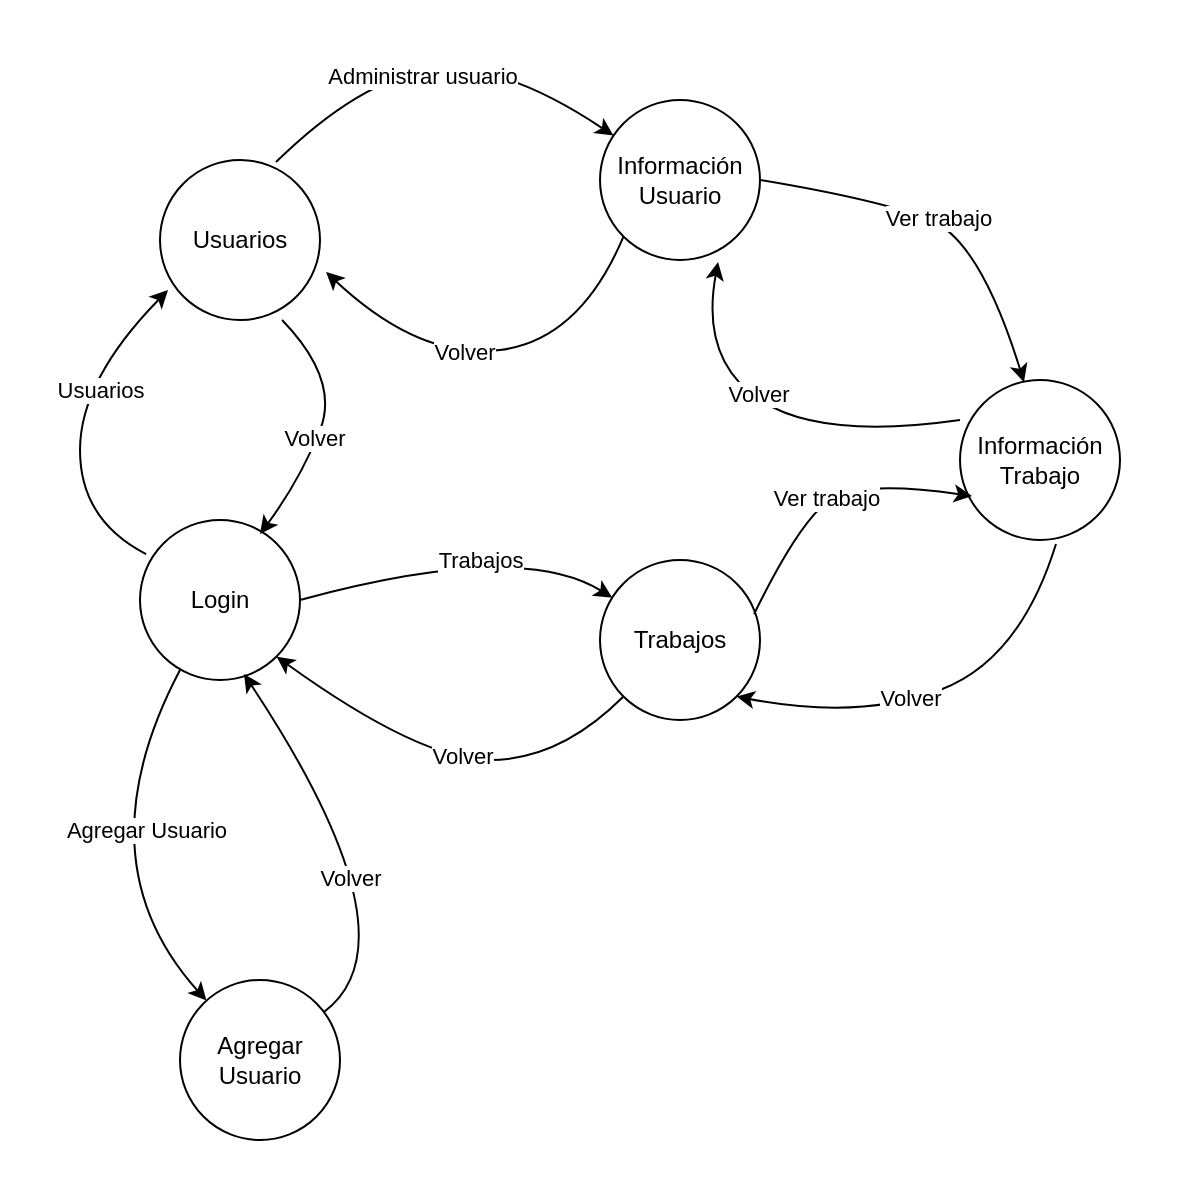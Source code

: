 <mxfile version="22.1.3" type="device">
  <diagram name="Page-1" id="39fPUp5zSJT6BrBcXp-8">
    <mxGraphModel dx="1434" dy="787" grid="1" gridSize="10" guides="1" tooltips="1" connect="1" arrows="1" fold="1" page="1" pageScale="1" pageWidth="850" pageHeight="1100" math="0" shadow="0">
      <root>
        <mxCell id="0" />
        <mxCell id="1" parent="0" />
        <mxCell id="G3nq_EYNlLwuAzGxM-8_-1" value="Agregar Usuario" style="ellipse;whiteSpace=wrap;html=1;aspect=fixed;" vertex="1" parent="1">
          <mxGeometry x="130" y="510" width="80" height="80" as="geometry" />
        </mxCell>
        <mxCell id="G3nq_EYNlLwuAzGxM-8_-2" value="Login" style="ellipse;whiteSpace=wrap;html=1;aspect=fixed;" vertex="1" parent="1">
          <mxGeometry x="110" y="280" width="80" height="80" as="geometry" />
        </mxCell>
        <mxCell id="G3nq_EYNlLwuAzGxM-8_-3" value="Trabajos" style="ellipse;whiteSpace=wrap;html=1;aspect=fixed;" vertex="1" parent="1">
          <mxGeometry x="340" y="300" width="80" height="80" as="geometry" />
        </mxCell>
        <mxCell id="G3nq_EYNlLwuAzGxM-8_-4" value="Usuarios" style="ellipse;whiteSpace=wrap;html=1;aspect=fixed;" vertex="1" parent="1">
          <mxGeometry x="120" y="100" width="80" height="80" as="geometry" />
        </mxCell>
        <mxCell id="G3nq_EYNlLwuAzGxM-8_-5" value="Información&lt;br&gt;Usuario" style="ellipse;whiteSpace=wrap;html=1;aspect=fixed;" vertex="1" parent="1">
          <mxGeometry x="340" y="70" width="80" height="80" as="geometry" />
        </mxCell>
        <mxCell id="G3nq_EYNlLwuAzGxM-8_-6" value="Información&lt;br&gt;Trabajo" style="ellipse;whiteSpace=wrap;html=1;aspect=fixed;" vertex="1" parent="1">
          <mxGeometry x="520" y="210" width="80" height="80" as="geometry" />
        </mxCell>
        <mxCell id="G3nq_EYNlLwuAzGxM-8_-9" value="" style="curved=1;endArrow=classic;html=1;rounded=0;entryX=0.65;entryY=0.963;entryDx=0;entryDy=0;entryPerimeter=0;" edge="1" parent="1" source="G3nq_EYNlLwuAzGxM-8_-1" target="G3nq_EYNlLwuAzGxM-8_-2">
          <mxGeometry width="50" height="50" relative="1" as="geometry">
            <mxPoint x="430" y="440" as="sourcePoint" />
            <mxPoint x="480" y="390" as="targetPoint" />
            <Array as="points">
              <mxPoint x="250" y="490" />
            </Array>
          </mxGeometry>
        </mxCell>
        <mxCell id="G3nq_EYNlLwuAzGxM-8_-12" value="Volver" style="edgeLabel;html=1;align=center;verticalAlign=middle;resizable=0;points=[];" vertex="1" connectable="0" parent="G3nq_EYNlLwuAzGxM-8_-9">
          <mxGeometry x="-0.033" y="12" relative="1" as="geometry">
            <mxPoint as="offset" />
          </mxGeometry>
        </mxCell>
        <mxCell id="G3nq_EYNlLwuAzGxM-8_-10" value="" style="curved=1;endArrow=classic;html=1;rounded=0;exitX=0.25;exitY=0.938;exitDx=0;exitDy=0;exitPerimeter=0;" edge="1" parent="1" source="G3nq_EYNlLwuAzGxM-8_-2" target="G3nq_EYNlLwuAzGxM-8_-1">
          <mxGeometry width="50" height="50" relative="1" as="geometry">
            <mxPoint x="220" y="560" as="sourcePoint" />
            <mxPoint x="192" y="387" as="targetPoint" />
            <Array as="points">
              <mxPoint x="80" y="450" />
            </Array>
          </mxGeometry>
        </mxCell>
        <mxCell id="G3nq_EYNlLwuAzGxM-8_-11" value="Agregar Usuario" style="edgeLabel;html=1;align=center;verticalAlign=middle;resizable=0;points=[];" vertex="1" connectable="0" parent="G3nq_EYNlLwuAzGxM-8_-10">
          <mxGeometry x="-0.224" y="22" relative="1" as="geometry">
            <mxPoint as="offset" />
          </mxGeometry>
        </mxCell>
        <mxCell id="G3nq_EYNlLwuAzGxM-8_-14" value="" style="curved=1;endArrow=classic;html=1;rounded=0;exitX=1;exitY=0.5;exitDx=0;exitDy=0;" edge="1" parent="1" source="G3nq_EYNlLwuAzGxM-8_-2" target="G3nq_EYNlLwuAzGxM-8_-3">
          <mxGeometry width="50" height="50" relative="1" as="geometry">
            <mxPoint x="215" y="373" as="sourcePoint" />
            <mxPoint x="364" y="387" as="targetPoint" />
            <Array as="points">
              <mxPoint x="300" y="290" />
            </Array>
          </mxGeometry>
        </mxCell>
        <mxCell id="G3nq_EYNlLwuAzGxM-8_-26" value="Trabajos" style="edgeLabel;html=1;align=center;verticalAlign=middle;resizable=0;points=[];" vertex="1" connectable="0" parent="G3nq_EYNlLwuAzGxM-8_-14">
          <mxGeometry x="0.009" y="-12" relative="1" as="geometry">
            <mxPoint x="5" y="-9" as="offset" />
          </mxGeometry>
        </mxCell>
        <mxCell id="G3nq_EYNlLwuAzGxM-8_-16" value="" style="curved=1;endArrow=classic;html=1;rounded=0;entryX=1;entryY=1;entryDx=0;entryDy=0;" edge="1" parent="1" source="G3nq_EYNlLwuAzGxM-8_-3" target="G3nq_EYNlLwuAzGxM-8_-2">
          <mxGeometry width="50" height="50" relative="1" as="geometry">
            <mxPoint x="430" y="440" as="sourcePoint" />
            <mxPoint x="480" y="390" as="targetPoint" />
            <Array as="points">
              <mxPoint x="320" y="400" />
              <mxPoint x="250" y="400" />
            </Array>
          </mxGeometry>
        </mxCell>
        <mxCell id="G3nq_EYNlLwuAzGxM-8_-17" value="Volver" style="edgeLabel;html=1;align=center;verticalAlign=middle;resizable=0;points=[];" vertex="1" connectable="0" parent="G3nq_EYNlLwuAzGxM-8_-16">
          <mxGeometry x="0.138" y="-2" relative="1" as="geometry">
            <mxPoint x="20" as="offset" />
          </mxGeometry>
        </mxCell>
        <mxCell id="G3nq_EYNlLwuAzGxM-8_-18" value="" style="curved=1;endArrow=classic;html=1;rounded=0;exitX=0.6;exitY=1.025;exitDx=0;exitDy=0;exitPerimeter=0;entryX=1;entryY=1;entryDx=0;entryDy=0;" edge="1" parent="1" source="G3nq_EYNlLwuAzGxM-8_-6" target="G3nq_EYNlLwuAzGxM-8_-3">
          <mxGeometry width="50" height="50" relative="1" as="geometry">
            <mxPoint x="362" y="378" as="sourcePoint" />
            <mxPoint x="526" y="480" as="targetPoint" />
            <Array as="points">
              <mxPoint x="550" y="350" />
              <mxPoint x="470" y="380" />
            </Array>
          </mxGeometry>
        </mxCell>
        <mxCell id="G3nq_EYNlLwuAzGxM-8_-19" value="Volver" style="edgeLabel;html=1;align=center;verticalAlign=middle;resizable=0;points=[];" vertex="1" connectable="0" parent="G3nq_EYNlLwuAzGxM-8_-18">
          <mxGeometry x="0.138" y="-2" relative="1" as="geometry">
            <mxPoint as="offset" />
          </mxGeometry>
        </mxCell>
        <mxCell id="G3nq_EYNlLwuAzGxM-8_-20" value="" style="curved=1;endArrow=classic;html=1;rounded=0;exitX=0;exitY=0.25;exitDx=0;exitDy=0;exitPerimeter=0;entryX=0.738;entryY=1.013;entryDx=0;entryDy=0;entryPerimeter=0;" edge="1" parent="1" source="G3nq_EYNlLwuAzGxM-8_-6" target="G3nq_EYNlLwuAzGxM-8_-5">
          <mxGeometry width="50" height="50" relative="1" as="geometry">
            <mxPoint x="558" y="282" as="sourcePoint" />
            <mxPoint x="418" y="378" as="targetPoint" />
            <Array as="points">
              <mxPoint x="450" y="240" />
              <mxPoint x="390" y="200" />
            </Array>
          </mxGeometry>
        </mxCell>
        <mxCell id="G3nq_EYNlLwuAzGxM-8_-21" value="Volver" style="edgeLabel;html=1;align=center;verticalAlign=middle;resizable=0;points=[];" vertex="1" connectable="0" parent="G3nq_EYNlLwuAzGxM-8_-20">
          <mxGeometry x="0.138" y="-2" relative="1" as="geometry">
            <mxPoint as="offset" />
          </mxGeometry>
        </mxCell>
        <mxCell id="G3nq_EYNlLwuAzGxM-8_-22" value="" style="curved=1;endArrow=classic;html=1;rounded=0;exitX=0;exitY=1;exitDx=0;exitDy=0;entryX=1.038;entryY=0.7;entryDx=0;entryDy=0;entryPerimeter=0;" edge="1" parent="1" source="G3nq_EYNlLwuAzGxM-8_-5" target="G3nq_EYNlLwuAzGxM-8_-4">
          <mxGeometry width="50" height="50" relative="1" as="geometry">
            <mxPoint x="568" y="292" as="sourcePoint" />
            <mxPoint x="428" y="388" as="targetPoint" />
            <Array as="points">
              <mxPoint x="330" y="190" />
              <mxPoint x="250" y="200" />
            </Array>
          </mxGeometry>
        </mxCell>
        <mxCell id="G3nq_EYNlLwuAzGxM-8_-23" value="Volver" style="edgeLabel;html=1;align=center;verticalAlign=middle;resizable=0;points=[];" vertex="1" connectable="0" parent="G3nq_EYNlLwuAzGxM-8_-22">
          <mxGeometry x="0.138" y="-2" relative="1" as="geometry">
            <mxPoint as="offset" />
          </mxGeometry>
        </mxCell>
        <mxCell id="G3nq_EYNlLwuAzGxM-8_-24" value="" style="curved=1;endArrow=classic;html=1;rounded=0;exitX=0.763;exitY=1;exitDx=0;exitDy=0;exitPerimeter=0;entryX=0.75;entryY=0.088;entryDx=0;entryDy=0;entryPerimeter=0;" edge="1" parent="1" source="G3nq_EYNlLwuAzGxM-8_-4" target="G3nq_EYNlLwuAzGxM-8_-2">
          <mxGeometry width="50" height="50" relative="1" as="geometry">
            <mxPoint x="578" y="302" as="sourcePoint" />
            <mxPoint x="438" y="398" as="targetPoint" />
            <Array as="points">
              <mxPoint x="210" y="210" />
              <mxPoint x="190" y="260" />
            </Array>
          </mxGeometry>
        </mxCell>
        <mxCell id="G3nq_EYNlLwuAzGxM-8_-25" value="Volver" style="edgeLabel;html=1;align=center;verticalAlign=middle;resizable=0;points=[];" vertex="1" connectable="0" parent="G3nq_EYNlLwuAzGxM-8_-24">
          <mxGeometry x="0.138" y="-2" relative="1" as="geometry">
            <mxPoint as="offset" />
          </mxGeometry>
        </mxCell>
        <mxCell id="G3nq_EYNlLwuAzGxM-8_-28" value="" style="curved=1;endArrow=classic;html=1;rounded=0;entryX=0.075;entryY=0.725;entryDx=0;entryDy=0;entryPerimeter=0;exitX=0.963;exitY=0.338;exitDx=0;exitDy=0;exitPerimeter=0;" edge="1" parent="1" source="G3nq_EYNlLwuAzGxM-8_-3" target="G3nq_EYNlLwuAzGxM-8_-6">
          <mxGeometry width="50" height="50" relative="1" as="geometry">
            <mxPoint x="430" y="440" as="sourcePoint" />
            <mxPoint x="480" y="390" as="targetPoint" />
            <Array as="points">
              <mxPoint x="440" y="280" />
              <mxPoint x="470" y="260" />
            </Array>
          </mxGeometry>
        </mxCell>
        <mxCell id="G3nq_EYNlLwuAzGxM-8_-29" value="Ver trabajo" style="edgeLabel;html=1;align=center;verticalAlign=middle;resizable=0;points=[];" vertex="1" connectable="0" parent="G3nq_EYNlLwuAzGxM-8_-28">
          <mxGeometry x="-0.044" y="2" relative="1" as="geometry">
            <mxPoint as="offset" />
          </mxGeometry>
        </mxCell>
        <mxCell id="G3nq_EYNlLwuAzGxM-8_-30" value="" style="curved=1;endArrow=classic;html=1;rounded=0;entryX=0.4;entryY=0.013;entryDx=0;entryDy=0;entryPerimeter=0;exitX=1;exitY=0.5;exitDx=0;exitDy=0;" edge="1" parent="1" source="G3nq_EYNlLwuAzGxM-8_-5" target="G3nq_EYNlLwuAzGxM-8_-6">
          <mxGeometry width="50" height="50" relative="1" as="geometry">
            <mxPoint x="427" y="337" as="sourcePoint" />
            <mxPoint x="536" y="278" as="targetPoint" />
            <Array as="points">
              <mxPoint x="480" y="120" />
              <mxPoint x="530" y="140" />
            </Array>
          </mxGeometry>
        </mxCell>
        <mxCell id="G3nq_EYNlLwuAzGxM-8_-31" value="Ver trabajo" style="edgeLabel;html=1;align=center;verticalAlign=middle;resizable=0;points=[];" vertex="1" connectable="0" parent="G3nq_EYNlLwuAzGxM-8_-30">
          <mxGeometry x="-0.044" y="2" relative="1" as="geometry">
            <mxPoint as="offset" />
          </mxGeometry>
        </mxCell>
        <mxCell id="G3nq_EYNlLwuAzGxM-8_-32" value="" style="curved=1;endArrow=classic;html=1;rounded=0;exitX=0.725;exitY=0.013;exitDx=0;exitDy=0;exitPerimeter=0;" edge="1" parent="1" source="G3nq_EYNlLwuAzGxM-8_-4" target="G3nq_EYNlLwuAzGxM-8_-5">
          <mxGeometry width="50" height="50" relative="1" as="geometry">
            <mxPoint x="240" y="100" as="sourcePoint" />
            <mxPoint x="290" y="50" as="targetPoint" />
            <Array as="points">
              <mxPoint x="220" y="60" />
              <mxPoint x="290" y="50" />
            </Array>
          </mxGeometry>
        </mxCell>
        <mxCell id="G3nq_EYNlLwuAzGxM-8_-33" value="Administrar usuario" style="edgeLabel;html=1;align=center;verticalAlign=middle;resizable=0;points=[];" vertex="1" connectable="0" parent="G3nq_EYNlLwuAzGxM-8_-32">
          <mxGeometry x="-0.092" y="-2" relative="1" as="geometry">
            <mxPoint as="offset" />
          </mxGeometry>
        </mxCell>
        <mxCell id="G3nq_EYNlLwuAzGxM-8_-34" value="" style="curved=1;endArrow=classic;html=1;rounded=0;entryX=0.05;entryY=0.813;entryDx=0;entryDy=0;entryPerimeter=0;exitX=0.038;exitY=0.213;exitDx=0;exitDy=0;exitPerimeter=0;" edge="1" parent="1" source="G3nq_EYNlLwuAzGxM-8_-2" target="G3nq_EYNlLwuAzGxM-8_-4">
          <mxGeometry width="50" height="50" relative="1" as="geometry">
            <mxPoint x="430" y="440" as="sourcePoint" />
            <mxPoint x="480" y="390" as="targetPoint" />
            <Array as="points">
              <mxPoint x="80" y="280" />
              <mxPoint x="80" y="210" />
            </Array>
          </mxGeometry>
        </mxCell>
        <mxCell id="G3nq_EYNlLwuAzGxM-8_-35" value="Usuarios" style="edgeLabel;html=1;align=center;verticalAlign=middle;resizable=0;points=[];" vertex="1" connectable="0" parent="G3nq_EYNlLwuAzGxM-8_-34">
          <mxGeometry x="0.202" y="-10" relative="1" as="geometry">
            <mxPoint as="offset" />
          </mxGeometry>
        </mxCell>
        <mxCell id="G3nq_EYNlLwuAzGxM-8_-36" value="" style="rounded=0;whiteSpace=wrap;html=1;fillColor=none;strokeColor=none;" vertex="1" parent="1">
          <mxGeometry x="40" y="20" width="590" height="600" as="geometry" />
        </mxCell>
      </root>
    </mxGraphModel>
  </diagram>
</mxfile>
